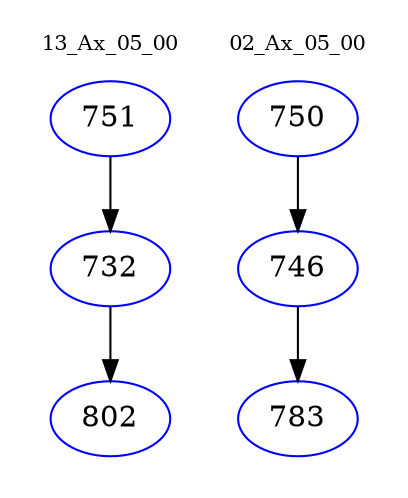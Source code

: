 digraph{
subgraph cluster_0 {
color = white
label = "13_Ax_05_00";
fontsize=10;
T0_751 [label="751", color="blue"]
T0_751 -> T0_732 [color="black"]
T0_732 [label="732", color="blue"]
T0_732 -> T0_802 [color="black"]
T0_802 [label="802", color="blue"]
}
subgraph cluster_1 {
color = white
label = "02_Ax_05_00";
fontsize=10;
T1_750 [label="750", color="blue"]
T1_750 -> T1_746 [color="black"]
T1_746 [label="746", color="blue"]
T1_746 -> T1_783 [color="black"]
T1_783 [label="783", color="blue"]
}
}
